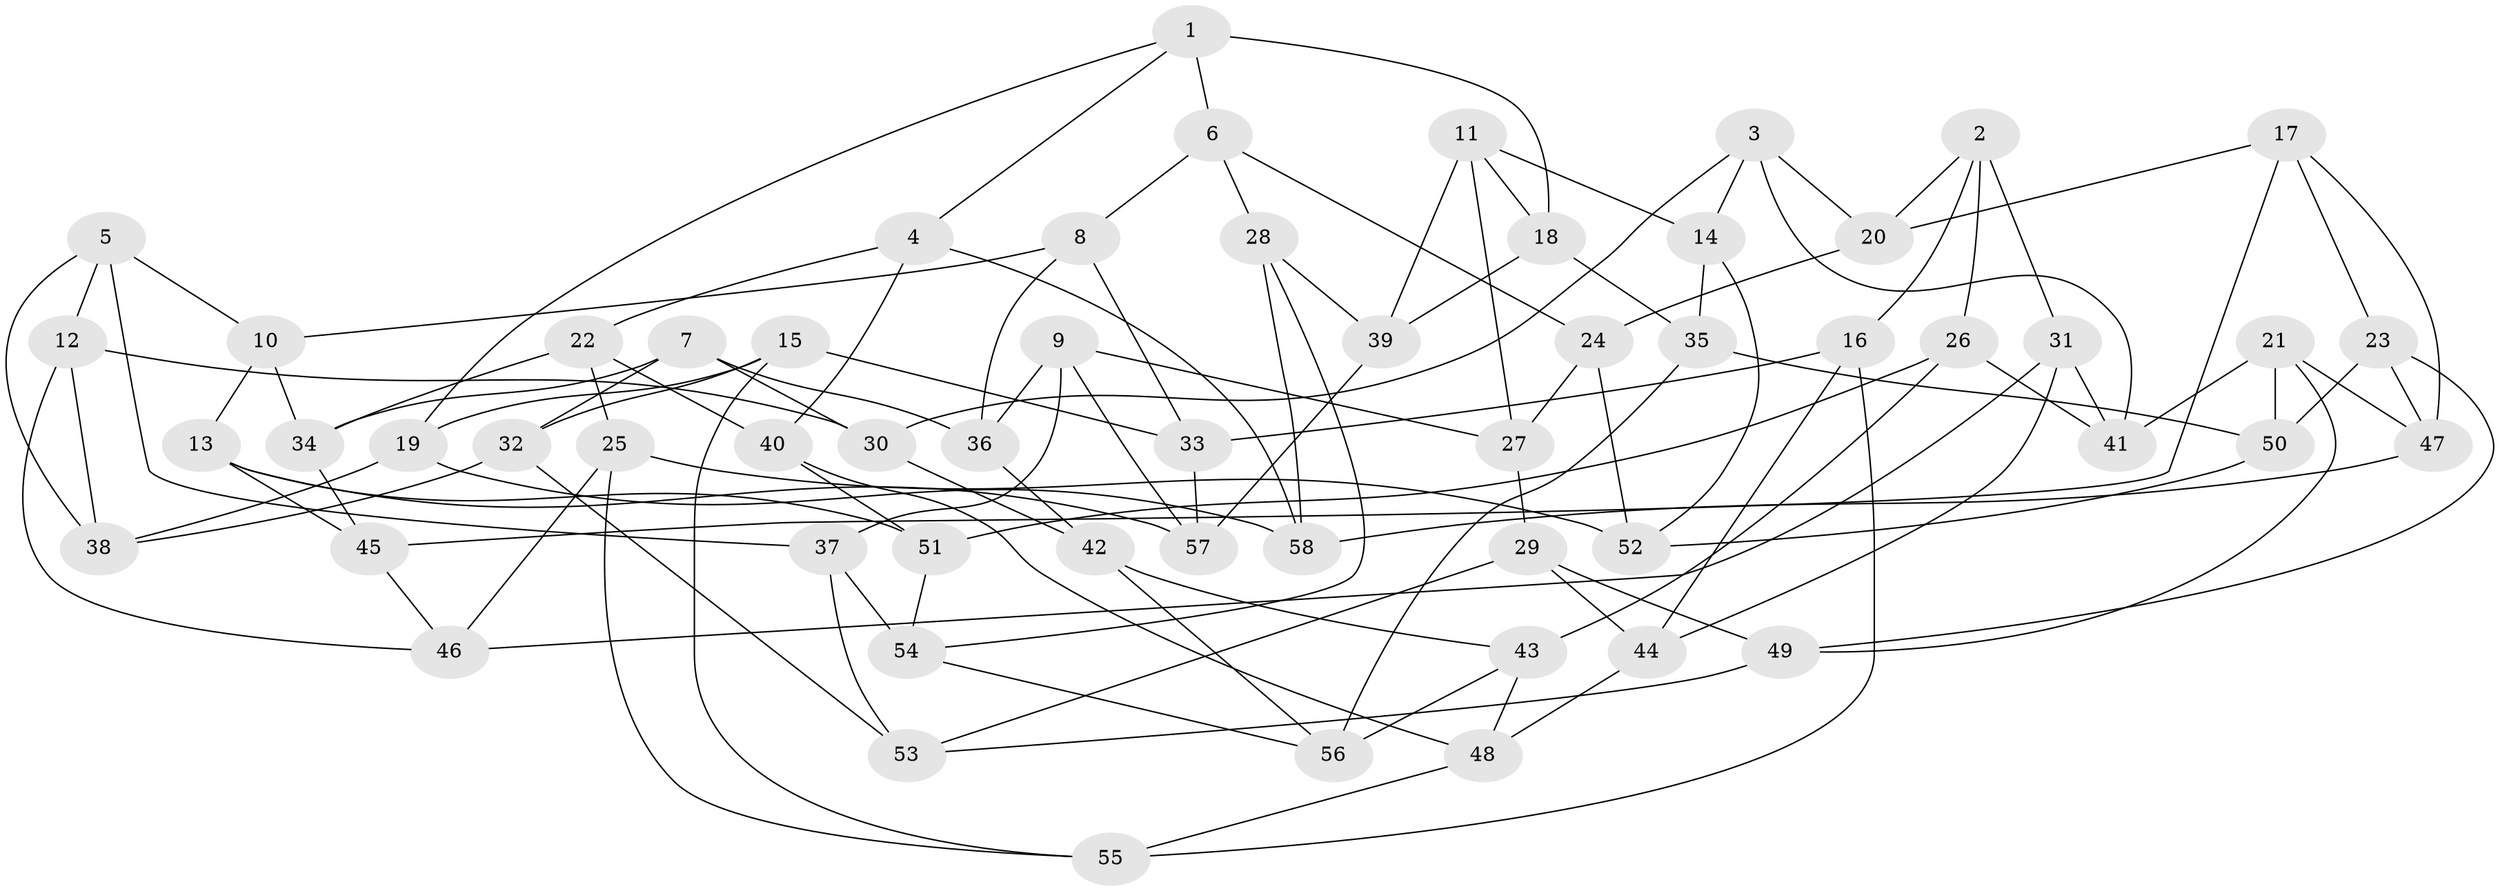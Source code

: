 // coarse degree distribution, {5: 0.2903225806451613, 6: 0.5806451612903226, 4: 0.0967741935483871, 3: 0.03225806451612903}
// Generated by graph-tools (version 1.1) at 2025/24/03/03/25 07:24:28]
// undirected, 58 vertices, 116 edges
graph export_dot {
graph [start="1"]
  node [color=gray90,style=filled];
  1;
  2;
  3;
  4;
  5;
  6;
  7;
  8;
  9;
  10;
  11;
  12;
  13;
  14;
  15;
  16;
  17;
  18;
  19;
  20;
  21;
  22;
  23;
  24;
  25;
  26;
  27;
  28;
  29;
  30;
  31;
  32;
  33;
  34;
  35;
  36;
  37;
  38;
  39;
  40;
  41;
  42;
  43;
  44;
  45;
  46;
  47;
  48;
  49;
  50;
  51;
  52;
  53;
  54;
  55;
  56;
  57;
  58;
  1 -- 19;
  1 -- 4;
  1 -- 18;
  1 -- 6;
  2 -- 31;
  2 -- 26;
  2 -- 16;
  2 -- 20;
  3 -- 14;
  3 -- 20;
  3 -- 30;
  3 -- 41;
  4 -- 40;
  4 -- 58;
  4 -- 22;
  5 -- 10;
  5 -- 38;
  5 -- 37;
  5 -- 12;
  6 -- 8;
  6 -- 24;
  6 -- 28;
  7 -- 34;
  7 -- 30;
  7 -- 36;
  7 -- 32;
  8 -- 33;
  8 -- 10;
  8 -- 36;
  9 -- 37;
  9 -- 36;
  9 -- 57;
  9 -- 27;
  10 -- 13;
  10 -- 34;
  11 -- 14;
  11 -- 27;
  11 -- 18;
  11 -- 39;
  12 -- 46;
  12 -- 38;
  12 -- 30;
  13 -- 57;
  13 -- 51;
  13 -- 45;
  14 -- 52;
  14 -- 35;
  15 -- 55;
  15 -- 33;
  15 -- 19;
  15 -- 32;
  16 -- 33;
  16 -- 44;
  16 -- 55;
  17 -- 20;
  17 -- 23;
  17 -- 45;
  17 -- 47;
  18 -- 39;
  18 -- 35;
  19 -- 38;
  19 -- 58;
  20 -- 24;
  21 -- 47;
  21 -- 50;
  21 -- 41;
  21 -- 49;
  22 -- 34;
  22 -- 25;
  22 -- 40;
  23 -- 47;
  23 -- 49;
  23 -- 50;
  24 -- 52;
  24 -- 27;
  25 -- 52;
  25 -- 55;
  25 -- 46;
  26 -- 51;
  26 -- 43;
  26 -- 41;
  27 -- 29;
  28 -- 58;
  28 -- 54;
  28 -- 39;
  29 -- 49;
  29 -- 53;
  29 -- 44;
  30 -- 42;
  31 -- 46;
  31 -- 41;
  31 -- 44;
  32 -- 53;
  32 -- 38;
  33 -- 57;
  34 -- 45;
  35 -- 50;
  35 -- 56;
  36 -- 42;
  37 -- 54;
  37 -- 53;
  39 -- 57;
  40 -- 51;
  40 -- 48;
  42 -- 56;
  42 -- 43;
  43 -- 56;
  43 -- 48;
  44 -- 48;
  45 -- 46;
  47 -- 58;
  48 -- 55;
  49 -- 53;
  50 -- 52;
  51 -- 54;
  54 -- 56;
}
